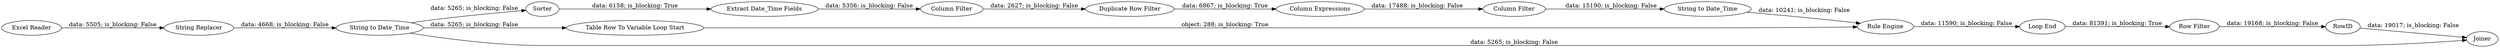 digraph {
	"6293584356826923164_9" [label="Table Row To Variable Loop Start"]
	"6293584356826923164_16" [label="Extract Date_Time Fields"]
	"6293584356826923164_1" [label="Excel Reader"]
	"6293584356826923164_33" [label=Joiner]
	"6293584356826923164_32" [label=RowID]
	"6293584356826923164_30" [label="Column Filter"]
	"6293584356826923164_29" [label="Column Expressions"]
	"6293584356826923164_6" [label="String to Date_Time"]
	"6293584356826923164_7" [label="String Replacer"]
	"6293584356826923164_17" [label="Column Filter"]
	"6293584356826923164_31" [label="String to Date_Time"]
	"6293584356826923164_15" [label=Sorter]
	"6293584356826923164_18" [label="Duplicate Row Filter"]
	"6293584356826923164_34" [label="Rule Engine"]
	"6293584356826923164_14" [label="Row Filter"]
	"6293584356826923164_11" [label="Loop End"]
	"6293584356826923164_15" -> "6293584356826923164_16" [label="data: 6158; is_blocking: True"]
	"6293584356826923164_14" -> "6293584356826923164_32" [label="data: 19168; is_blocking: False"]
	"6293584356826923164_29" -> "6293584356826923164_30" [label="data: 17488; is_blocking: False"]
	"6293584356826923164_6" -> "6293584356826923164_9" [label="data: 5265; is_blocking: False"]
	"6293584356826923164_30" -> "6293584356826923164_31" [label="data: 15190; is_blocking: False"]
	"6293584356826923164_32" -> "6293584356826923164_33" [label="data: 19017; is_blocking: False"]
	"6293584356826923164_16" -> "6293584356826923164_17" [label="data: 5356; is_blocking: False"]
	"6293584356826923164_7" -> "6293584356826923164_6" [label="data: 4668; is_blocking: False"]
	"6293584356826923164_18" -> "6293584356826923164_29" [label="data: 6867; is_blocking: True"]
	"6293584356826923164_1" -> "6293584356826923164_7" [label="data: 5505; is_blocking: False"]
	"6293584356826923164_9" -> "6293584356826923164_34" [label="object: 288; is_blocking: True"]
	"6293584356826923164_6" -> "6293584356826923164_15" [label="data: 5265; is_blocking: False"]
	"6293584356826923164_34" -> "6293584356826923164_11" [label="data: 11590; is_blocking: False"]
	"6293584356826923164_17" -> "6293584356826923164_18" [label="data: 2627; is_blocking: False"]
	"6293584356826923164_31" -> "6293584356826923164_34" [label="data: 10241; is_blocking: False"]
	"6293584356826923164_11" -> "6293584356826923164_14" [label="data: 81391; is_blocking: True"]
	"6293584356826923164_6" -> "6293584356826923164_33" [label="data: 5265; is_blocking: False"]
	rankdir=LR
}
